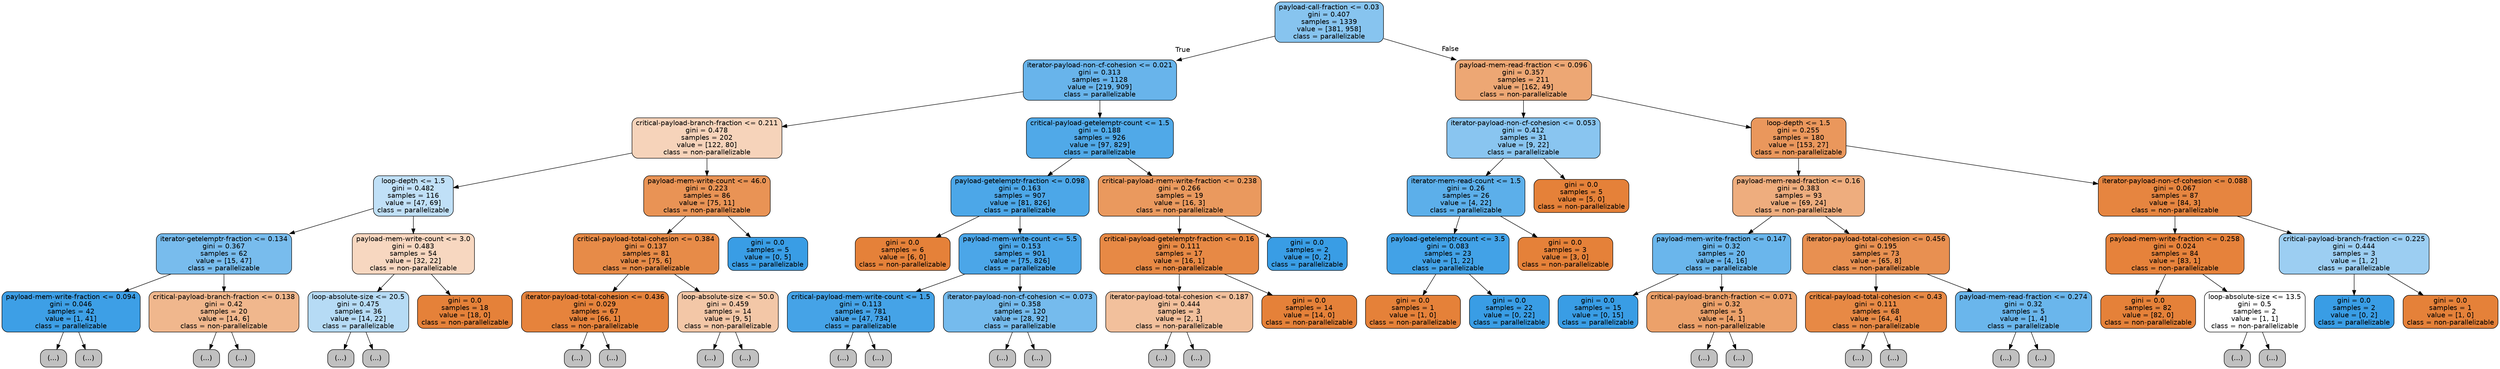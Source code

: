 digraph Tree {
node [shape=box, style="filled, rounded", color="black", fontname=helvetica] ;
edge [fontname=helvetica] ;
0 [label="payload-call-fraction <= 0.03\ngini = 0.407\nsamples = 1339\nvalue = [381, 958]\nclass = parallelizable", fillcolor="#399de59a"] ;
1 [label="iterator-payload-non-cf-cohesion <= 0.021\ngini = 0.313\nsamples = 1128\nvalue = [219, 909]\nclass = parallelizable", fillcolor="#399de5c2"] ;
0 -> 1 [labeldistance=2.5, labelangle=45, headlabel="True"] ;
2 [label="critical-payload-branch-fraction <= 0.211\ngini = 0.478\nsamples = 202\nvalue = [122, 80]\nclass = non-parallelizable", fillcolor="#e5813958"] ;
1 -> 2 ;
3 [label="loop-depth <= 1.5\ngini = 0.482\nsamples = 116\nvalue = [47, 69]\nclass = parallelizable", fillcolor="#399de551"] ;
2 -> 3 ;
4 [label="iterator-getelemptr-fraction <= 0.134\ngini = 0.367\nsamples = 62\nvalue = [15, 47]\nclass = parallelizable", fillcolor="#399de5ae"] ;
3 -> 4 ;
5 [label="payload-mem-write-fraction <= 0.094\ngini = 0.046\nsamples = 42\nvalue = [1, 41]\nclass = parallelizable", fillcolor="#399de5f9"] ;
4 -> 5 ;
6 [label="(...)", fillcolor="#C0C0C0"] ;
5 -> 6 ;
7 [label="(...)", fillcolor="#C0C0C0"] ;
5 -> 7 ;
8 [label="critical-payload-branch-fraction <= 0.138\ngini = 0.42\nsamples = 20\nvalue = [14, 6]\nclass = non-parallelizable", fillcolor="#e5813992"] ;
4 -> 8 ;
9 [label="(...)", fillcolor="#C0C0C0"] ;
8 -> 9 ;
16 [label="(...)", fillcolor="#C0C0C0"] ;
8 -> 16 ;
17 [label="payload-mem-write-count <= 3.0\ngini = 0.483\nsamples = 54\nvalue = [32, 22]\nclass = non-parallelizable", fillcolor="#e5813950"] ;
3 -> 17 ;
18 [label="loop-absolute-size <= 20.5\ngini = 0.475\nsamples = 36\nvalue = [14, 22]\nclass = parallelizable", fillcolor="#399de55d"] ;
17 -> 18 ;
19 [label="(...)", fillcolor="#C0C0C0"] ;
18 -> 19 ;
20 [label="(...)", fillcolor="#C0C0C0"] ;
18 -> 20 ;
33 [label="gini = 0.0\nsamples = 18\nvalue = [18, 0]\nclass = non-parallelizable", fillcolor="#e58139ff"] ;
17 -> 33 ;
34 [label="payload-mem-write-count <= 46.0\ngini = 0.223\nsamples = 86\nvalue = [75, 11]\nclass = non-parallelizable", fillcolor="#e58139da"] ;
2 -> 34 ;
35 [label="critical-payload-total-cohesion <= 0.384\ngini = 0.137\nsamples = 81\nvalue = [75, 6]\nclass = non-parallelizable", fillcolor="#e58139eb"] ;
34 -> 35 ;
36 [label="iterator-payload-total-cohesion <= 0.436\ngini = 0.029\nsamples = 67\nvalue = [66, 1]\nclass = non-parallelizable", fillcolor="#e58139fb"] ;
35 -> 36 ;
37 [label="(...)", fillcolor="#C0C0C0"] ;
36 -> 37 ;
38 [label="(...)", fillcolor="#C0C0C0"] ;
36 -> 38 ;
39 [label="loop-absolute-size <= 50.0\ngini = 0.459\nsamples = 14\nvalue = [9, 5]\nclass = non-parallelizable", fillcolor="#e5813971"] ;
35 -> 39 ;
40 [label="(...)", fillcolor="#C0C0C0"] ;
39 -> 40 ;
45 [label="(...)", fillcolor="#C0C0C0"] ;
39 -> 45 ;
48 [label="gini = 0.0\nsamples = 5\nvalue = [0, 5]\nclass = parallelizable", fillcolor="#399de5ff"] ;
34 -> 48 ;
49 [label="critical-payload-getelemptr-count <= 1.5\ngini = 0.188\nsamples = 926\nvalue = [97, 829]\nclass = parallelizable", fillcolor="#399de5e1"] ;
1 -> 49 ;
50 [label="payload-getelemptr-fraction <= 0.098\ngini = 0.163\nsamples = 907\nvalue = [81, 826]\nclass = parallelizable", fillcolor="#399de5e6"] ;
49 -> 50 ;
51 [label="gini = 0.0\nsamples = 6\nvalue = [6, 0]\nclass = non-parallelizable", fillcolor="#e58139ff"] ;
50 -> 51 ;
52 [label="payload-mem-write-count <= 5.5\ngini = 0.153\nsamples = 901\nvalue = [75, 826]\nclass = parallelizable", fillcolor="#399de5e8"] ;
50 -> 52 ;
53 [label="critical-payload-mem-write-count <= 1.5\ngini = 0.113\nsamples = 781\nvalue = [47, 734]\nclass = parallelizable", fillcolor="#399de5ef"] ;
52 -> 53 ;
54 [label="(...)", fillcolor="#C0C0C0"] ;
53 -> 54 ;
143 [label="(...)", fillcolor="#C0C0C0"] ;
53 -> 143 ;
148 [label="iterator-payload-non-cf-cohesion <= 0.073\ngini = 0.358\nsamples = 120\nvalue = [28, 92]\nclass = parallelizable", fillcolor="#399de5b1"] ;
52 -> 148 ;
149 [label="(...)", fillcolor="#C0C0C0"] ;
148 -> 149 ;
180 [label="(...)", fillcolor="#C0C0C0"] ;
148 -> 180 ;
181 [label="critical-payload-mem-write-fraction <= 0.238\ngini = 0.266\nsamples = 19\nvalue = [16, 3]\nclass = non-parallelizable", fillcolor="#e58139cf"] ;
49 -> 181 ;
182 [label="critical-payload-getelemptr-fraction <= 0.16\ngini = 0.111\nsamples = 17\nvalue = [16, 1]\nclass = non-parallelizable", fillcolor="#e58139ef"] ;
181 -> 182 ;
183 [label="iterator-payload-total-cohesion <= 0.187\ngini = 0.444\nsamples = 3\nvalue = [2, 1]\nclass = non-parallelizable", fillcolor="#e581397f"] ;
182 -> 183 ;
184 [label="(...)", fillcolor="#C0C0C0"] ;
183 -> 184 ;
185 [label="(...)", fillcolor="#C0C0C0"] ;
183 -> 185 ;
186 [label="gini = 0.0\nsamples = 14\nvalue = [14, 0]\nclass = non-parallelizable", fillcolor="#e58139ff"] ;
182 -> 186 ;
187 [label="gini = 0.0\nsamples = 2\nvalue = [0, 2]\nclass = parallelizable", fillcolor="#399de5ff"] ;
181 -> 187 ;
188 [label="payload-mem-read-fraction <= 0.096\ngini = 0.357\nsamples = 211\nvalue = [162, 49]\nclass = non-parallelizable", fillcolor="#e58139b2"] ;
0 -> 188 [labeldistance=2.5, labelangle=-45, headlabel="False"] ;
189 [label="iterator-payload-non-cf-cohesion <= 0.053\ngini = 0.412\nsamples = 31\nvalue = [9, 22]\nclass = parallelizable", fillcolor="#399de597"] ;
188 -> 189 ;
190 [label="iterator-mem-read-count <= 1.5\ngini = 0.26\nsamples = 26\nvalue = [4, 22]\nclass = parallelizable", fillcolor="#399de5d1"] ;
189 -> 190 ;
191 [label="payload-getelemptr-count <= 3.5\ngini = 0.083\nsamples = 23\nvalue = [1, 22]\nclass = parallelizable", fillcolor="#399de5f3"] ;
190 -> 191 ;
192 [label="gini = 0.0\nsamples = 1\nvalue = [1, 0]\nclass = non-parallelizable", fillcolor="#e58139ff"] ;
191 -> 192 ;
193 [label="gini = 0.0\nsamples = 22\nvalue = [0, 22]\nclass = parallelizable", fillcolor="#399de5ff"] ;
191 -> 193 ;
194 [label="gini = 0.0\nsamples = 3\nvalue = [3, 0]\nclass = non-parallelizable", fillcolor="#e58139ff"] ;
190 -> 194 ;
195 [label="gini = 0.0\nsamples = 5\nvalue = [5, 0]\nclass = non-parallelizable", fillcolor="#e58139ff"] ;
189 -> 195 ;
196 [label="loop-depth <= 1.5\ngini = 0.255\nsamples = 180\nvalue = [153, 27]\nclass = non-parallelizable", fillcolor="#e58139d2"] ;
188 -> 196 ;
197 [label="payload-mem-read-fraction <= 0.16\ngini = 0.383\nsamples = 93\nvalue = [69, 24]\nclass = non-parallelizable", fillcolor="#e58139a6"] ;
196 -> 197 ;
198 [label="payload-mem-write-fraction <= 0.147\ngini = 0.32\nsamples = 20\nvalue = [4, 16]\nclass = parallelizable", fillcolor="#399de5bf"] ;
197 -> 198 ;
199 [label="gini = 0.0\nsamples = 15\nvalue = [0, 15]\nclass = parallelizable", fillcolor="#399de5ff"] ;
198 -> 199 ;
200 [label="critical-payload-branch-fraction <= 0.071\ngini = 0.32\nsamples = 5\nvalue = [4, 1]\nclass = non-parallelizable", fillcolor="#e58139bf"] ;
198 -> 200 ;
201 [label="(...)", fillcolor="#C0C0C0"] ;
200 -> 201 ;
202 [label="(...)", fillcolor="#C0C0C0"] ;
200 -> 202 ;
203 [label="iterator-payload-total-cohesion <= 0.456\ngini = 0.195\nsamples = 73\nvalue = [65, 8]\nclass = non-parallelizable", fillcolor="#e58139e0"] ;
197 -> 203 ;
204 [label="critical-payload-total-cohesion <= 0.43\ngini = 0.111\nsamples = 68\nvalue = [64, 4]\nclass = non-parallelizable", fillcolor="#e58139ef"] ;
203 -> 204 ;
205 [label="(...)", fillcolor="#C0C0C0"] ;
204 -> 205 ;
216 [label="(...)", fillcolor="#C0C0C0"] ;
204 -> 216 ;
217 [label="payload-mem-read-fraction <= 0.274\ngini = 0.32\nsamples = 5\nvalue = [1, 4]\nclass = parallelizable", fillcolor="#399de5bf"] ;
203 -> 217 ;
218 [label="(...)", fillcolor="#C0C0C0"] ;
217 -> 218 ;
219 [label="(...)", fillcolor="#C0C0C0"] ;
217 -> 219 ;
220 [label="iterator-payload-non-cf-cohesion <= 0.088\ngini = 0.067\nsamples = 87\nvalue = [84, 3]\nclass = non-parallelizable", fillcolor="#e58139f6"] ;
196 -> 220 ;
221 [label="payload-mem-write-fraction <= 0.258\ngini = 0.024\nsamples = 84\nvalue = [83, 1]\nclass = non-parallelizable", fillcolor="#e58139fc"] ;
220 -> 221 ;
222 [label="gini = 0.0\nsamples = 82\nvalue = [82, 0]\nclass = non-parallelizable", fillcolor="#e58139ff"] ;
221 -> 222 ;
223 [label="loop-absolute-size <= 13.5\ngini = 0.5\nsamples = 2\nvalue = [1, 1]\nclass = non-parallelizable", fillcolor="#e5813900"] ;
221 -> 223 ;
224 [label="(...)", fillcolor="#C0C0C0"] ;
223 -> 224 ;
225 [label="(...)", fillcolor="#C0C0C0"] ;
223 -> 225 ;
226 [label="critical-payload-branch-fraction <= 0.225\ngini = 0.444\nsamples = 3\nvalue = [1, 2]\nclass = parallelizable", fillcolor="#399de57f"] ;
220 -> 226 ;
227 [label="gini = 0.0\nsamples = 2\nvalue = [0, 2]\nclass = parallelizable", fillcolor="#399de5ff"] ;
226 -> 227 ;
228 [label="gini = 0.0\nsamples = 1\nvalue = [1, 0]\nclass = non-parallelizable", fillcolor="#e58139ff"] ;
226 -> 228 ;
}